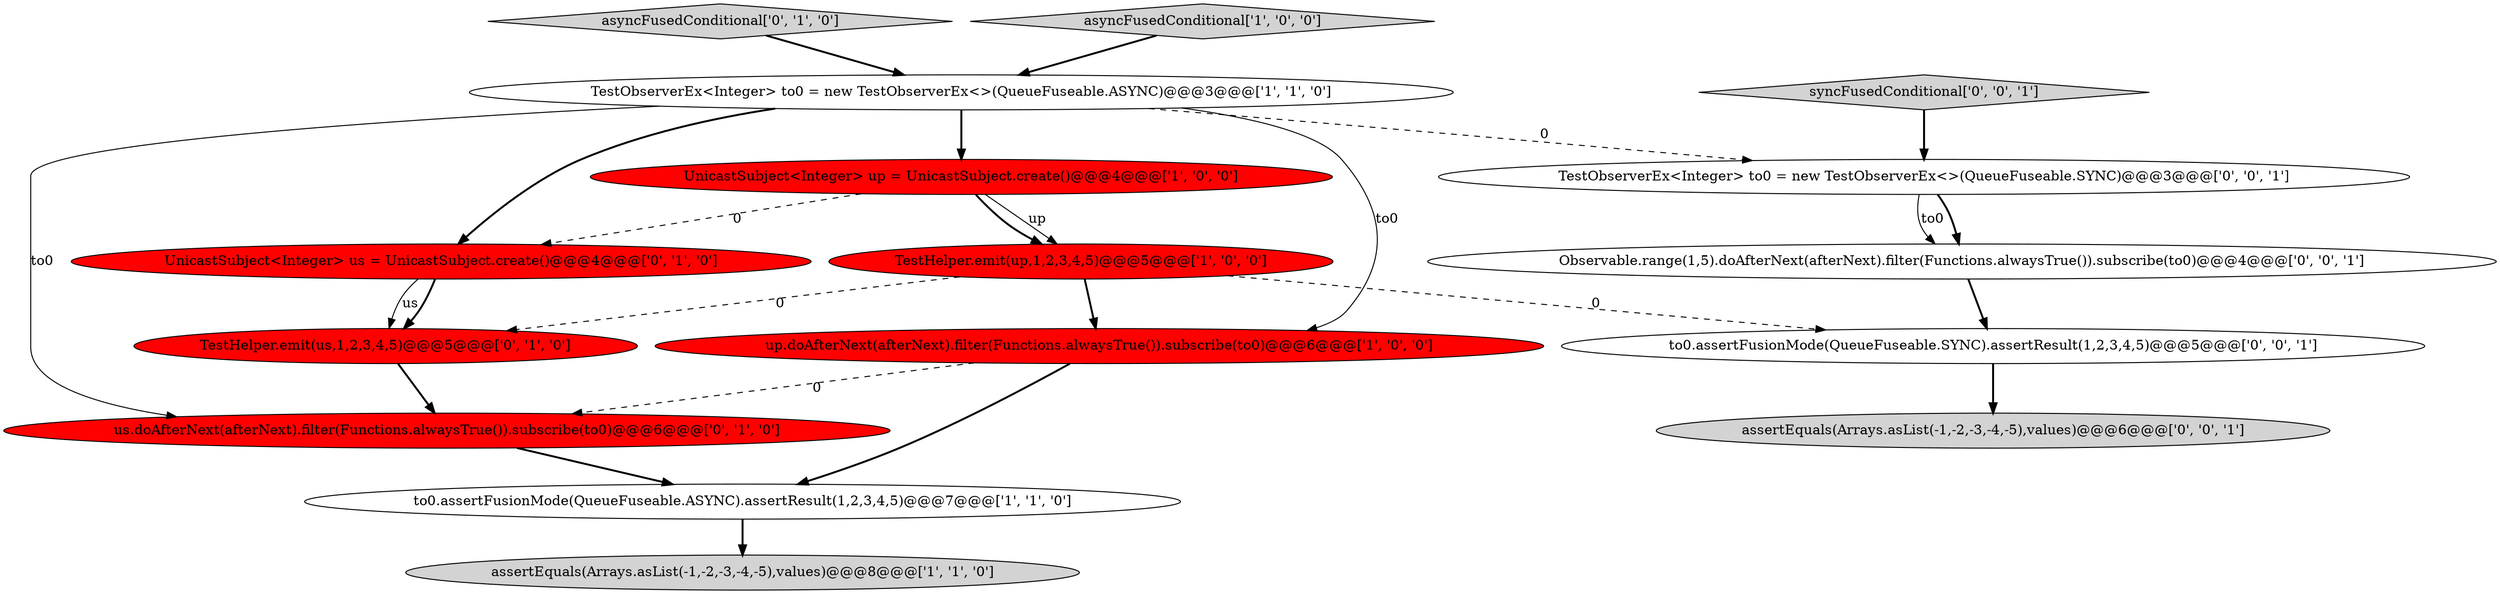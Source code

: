 digraph {
7 [style = filled, label = "TestHelper.emit(us,1,2,3,4,5)@@@5@@@['0', '1', '0']", fillcolor = red, shape = ellipse image = "AAA1AAABBB2BBB"];
8 [style = filled, label = "asyncFusedConditional['0', '1', '0']", fillcolor = lightgray, shape = diamond image = "AAA0AAABBB2BBB"];
4 [style = filled, label = "TestHelper.emit(up,1,2,3,4,5)@@@5@@@['1', '0', '0']", fillcolor = red, shape = ellipse image = "AAA1AAABBB1BBB"];
13 [style = filled, label = "assertEquals(Arrays.asList(-1,-2,-3,-4,-5),values)@@@6@@@['0', '0', '1']", fillcolor = lightgray, shape = ellipse image = "AAA0AAABBB3BBB"];
2 [style = filled, label = "asyncFusedConditional['1', '0', '0']", fillcolor = lightgray, shape = diamond image = "AAA0AAABBB1BBB"];
1 [style = filled, label = "to0.assertFusionMode(QueueFuseable.ASYNC).assertResult(1,2,3,4,5)@@@7@@@['1', '1', '0']", fillcolor = white, shape = ellipse image = "AAA0AAABBB1BBB"];
15 [style = filled, label = "syncFusedConditional['0', '0', '1']", fillcolor = lightgray, shape = diamond image = "AAA0AAABBB3BBB"];
3 [style = filled, label = "UnicastSubject<Integer> up = UnicastSubject.create()@@@4@@@['1', '0', '0']", fillcolor = red, shape = ellipse image = "AAA1AAABBB1BBB"];
14 [style = filled, label = "Observable.range(1,5).doAfterNext(afterNext).filter(Functions.alwaysTrue()).subscribe(to0)@@@4@@@['0', '0', '1']", fillcolor = white, shape = ellipse image = "AAA0AAABBB3BBB"];
6 [style = filled, label = "up.doAfterNext(afterNext).filter(Functions.alwaysTrue()).subscribe(to0)@@@6@@@['1', '0', '0']", fillcolor = red, shape = ellipse image = "AAA1AAABBB1BBB"];
0 [style = filled, label = "TestObserverEx<Integer> to0 = new TestObserverEx<>(QueueFuseable.ASYNC)@@@3@@@['1', '1', '0']", fillcolor = white, shape = ellipse image = "AAA0AAABBB1BBB"];
11 [style = filled, label = "TestObserverEx<Integer> to0 = new TestObserverEx<>(QueueFuseable.SYNC)@@@3@@@['0', '0', '1']", fillcolor = white, shape = ellipse image = "AAA0AAABBB3BBB"];
9 [style = filled, label = "us.doAfterNext(afterNext).filter(Functions.alwaysTrue()).subscribe(to0)@@@6@@@['0', '1', '0']", fillcolor = red, shape = ellipse image = "AAA1AAABBB2BBB"];
12 [style = filled, label = "to0.assertFusionMode(QueueFuseable.SYNC).assertResult(1,2,3,4,5)@@@5@@@['0', '0', '1']", fillcolor = white, shape = ellipse image = "AAA0AAABBB3BBB"];
10 [style = filled, label = "UnicastSubject<Integer> us = UnicastSubject.create()@@@4@@@['0', '1', '0']", fillcolor = red, shape = ellipse image = "AAA1AAABBB2BBB"];
5 [style = filled, label = "assertEquals(Arrays.asList(-1,-2,-3,-4,-5),values)@@@8@@@['1', '1', '0']", fillcolor = lightgray, shape = ellipse image = "AAA0AAABBB1BBB"];
1->5 [style = bold, label=""];
0->3 [style = bold, label=""];
10->7 [style = solid, label="us"];
11->14 [style = bold, label=""];
4->6 [style = bold, label=""];
6->9 [style = dashed, label="0"];
3->4 [style = solid, label="up"];
0->11 [style = dashed, label="0"];
0->6 [style = solid, label="to0"];
3->4 [style = bold, label=""];
10->7 [style = bold, label=""];
4->12 [style = dashed, label="0"];
8->0 [style = bold, label=""];
7->9 [style = bold, label=""];
6->1 [style = bold, label=""];
12->13 [style = bold, label=""];
0->10 [style = bold, label=""];
2->0 [style = bold, label=""];
15->11 [style = bold, label=""];
4->7 [style = dashed, label="0"];
14->12 [style = bold, label=""];
11->14 [style = solid, label="to0"];
0->9 [style = solid, label="to0"];
3->10 [style = dashed, label="0"];
9->1 [style = bold, label=""];
}
